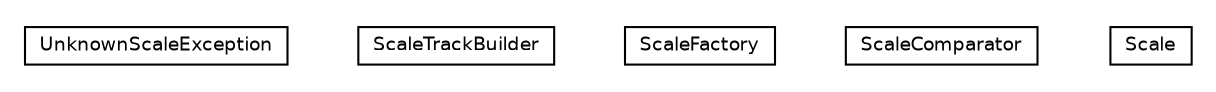 #!/usr/local/bin/dot
#
# Class diagram 
# Generated by UMLGraph version R5_6-24-gf6e263 (http://www.umlgraph.org/)
#

digraph G {
	edge [fontname="Helvetica",fontsize=10,labelfontname="Helvetica",labelfontsize=10];
	node [fontname="Helvetica",fontsize=10,shape=plaintext];
	nodesep=0.25;
	ranksep=0.5;
	// com.rockhoppertech.music.scale.UnknownScaleException
	c661 [label=<<table title="com.rockhoppertech.music.scale.UnknownScaleException" border="0" cellborder="1" cellspacing="0" cellpadding="2" port="p" href="./UnknownScaleException.html">
		<tr><td><table border="0" cellspacing="0" cellpadding="1">
<tr><td align="center" balign="center"> UnknownScaleException </td></tr>
		</table></td></tr>
		</table>>, URL="./UnknownScaleException.html", fontname="Helvetica", fontcolor="black", fontsize=9.0];
	// com.rockhoppertech.music.scale.ScaleTrackBuilder
	c662 [label=<<table title="com.rockhoppertech.music.scale.ScaleTrackBuilder" border="0" cellborder="1" cellspacing="0" cellpadding="2" port="p" href="./ScaleTrackBuilder.html">
		<tr><td><table border="0" cellspacing="0" cellpadding="1">
<tr><td align="center" balign="center"> ScaleTrackBuilder </td></tr>
		</table></td></tr>
		</table>>, URL="./ScaleTrackBuilder.html", fontname="Helvetica", fontcolor="black", fontsize=9.0];
	// com.rockhoppertech.music.scale.ScaleFactory
	c663 [label=<<table title="com.rockhoppertech.music.scale.ScaleFactory" border="0" cellborder="1" cellspacing="0" cellpadding="2" port="p" href="./ScaleFactory.html">
		<tr><td><table border="0" cellspacing="0" cellpadding="1">
<tr><td align="center" balign="center"> ScaleFactory </td></tr>
		</table></td></tr>
		</table>>, URL="./ScaleFactory.html", fontname="Helvetica", fontcolor="black", fontsize=9.0];
	// com.rockhoppertech.music.scale.ScaleComparator
	c664 [label=<<table title="com.rockhoppertech.music.scale.ScaleComparator" border="0" cellborder="1" cellspacing="0" cellpadding="2" port="p" href="./ScaleComparator.html">
		<tr><td><table border="0" cellspacing="0" cellpadding="1">
<tr><td align="center" balign="center"> ScaleComparator </td></tr>
		</table></td></tr>
		</table>>, URL="./ScaleComparator.html", fontname="Helvetica", fontcolor="black", fontsize=9.0];
	// com.rockhoppertech.music.scale.Scale
	c665 [label=<<table title="com.rockhoppertech.music.scale.Scale" border="0" cellborder="1" cellspacing="0" cellpadding="2" port="p" href="./Scale.html">
		<tr><td><table border="0" cellspacing="0" cellpadding="1">
<tr><td align="center" balign="center"> Scale </td></tr>
		</table></td></tr>
		</table>>, URL="./Scale.html", fontname="Helvetica", fontcolor="black", fontsize=9.0];
}

